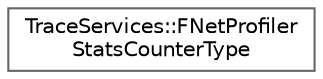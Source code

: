 digraph "Graphical Class Hierarchy"
{
 // INTERACTIVE_SVG=YES
 // LATEX_PDF_SIZE
  bgcolor="transparent";
  edge [fontname=Helvetica,fontsize=10,labelfontname=Helvetica,labelfontsize=10];
  node [fontname=Helvetica,fontsize=10,shape=box,height=0.2,width=0.4];
  rankdir="LR";
  Node0 [id="Node000000",label="TraceServices::FNetProfiler\lStatsCounterType",height=0.2,width=0.4,color="grey40", fillcolor="white", style="filled",URL="$d9/d44/structTraceServices_1_1FNetProfilerStatsCounterType.html",tooltip=" "];
}
